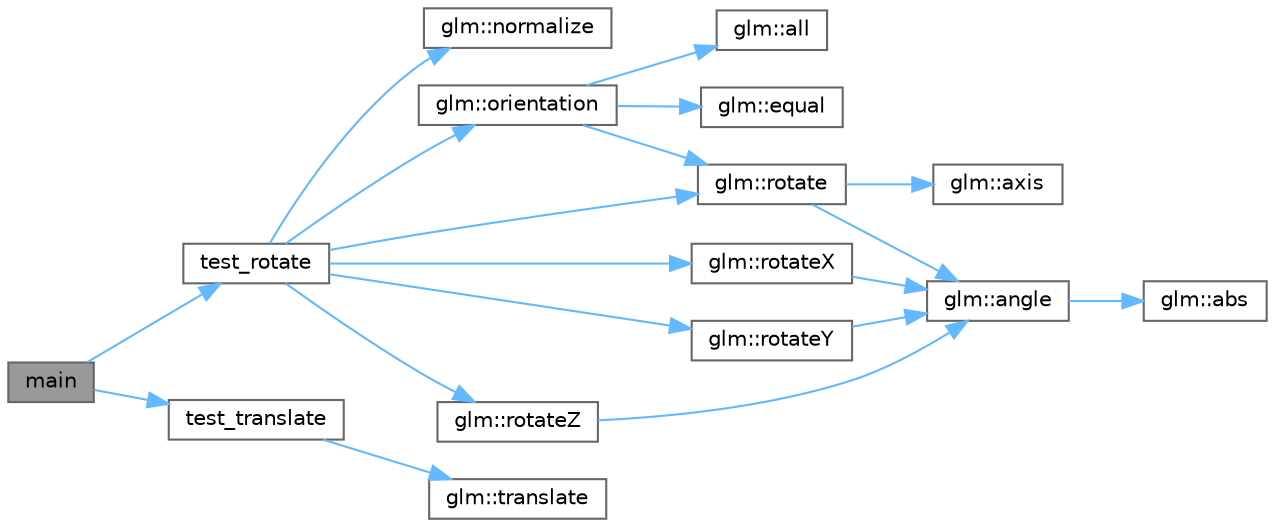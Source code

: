 digraph "main"
{
 // LATEX_PDF_SIZE
  bgcolor="transparent";
  edge [fontname=Helvetica,fontsize=10,labelfontname=Helvetica,labelfontsize=10];
  node [fontname=Helvetica,fontsize=10,shape=box,height=0.2,width=0.4];
  rankdir="LR";
  Node1 [id="Node000001",label="main",height=0.2,width=0.4,color="gray40", fillcolor="grey60", style="filled", fontcolor="black",tooltip=" "];
  Node1 -> Node2 [id="edge19_Node000001_Node000002",color="steelblue1",style="solid",tooltip=" "];
  Node2 [id="Node000002",label="test_rotate",height=0.2,width=0.4,color="grey40", fillcolor="white", style="filled",URL="$_classes_2lib_2glm_2test_2gtx_2gtx__rotate__vector_8cpp.html#ab35fb9124b9518693cd9e66db97a8f56",tooltip=" "];
  Node2 -> Node3 [id="edge20_Node000002_Node000003",color="steelblue1",style="solid",tooltip=" "];
  Node3 [id="Node000003",label="glm::normalize",height=0.2,width=0.4,color="grey40", fillcolor="white", style="filled",URL="$group__core__func__geometric.html#ga5c6c1379961d4589035a390856f2d66c",tooltip=" "];
  Node2 -> Node4 [id="edge21_Node000002_Node000004",color="steelblue1",style="solid",tooltip=" "];
  Node4 [id="Node000004",label="glm::orientation",height=0.2,width=0.4,color="grey40", fillcolor="white", style="filled",URL="$group__gtx__rotate__vector.html#ga83099d005b4af6a7a0d882ff6eb1a536",tooltip=" "];
  Node4 -> Node5 [id="edge22_Node000004_Node000005",color="steelblue1",style="solid",tooltip=" "];
  Node5 [id="Node000005",label="glm::all",height=0.2,width=0.4,color="grey40", fillcolor="white", style="filled",URL="$group__core__func__vector__relational.html#ga87e53f50b679f5f95c5cb4780311b3dd",tooltip=" "];
  Node4 -> Node6 [id="edge23_Node000004_Node000006",color="steelblue1",style="solid",tooltip=" "];
  Node6 [id="Node000006",label="glm::equal",height=0.2,width=0.4,color="grey40", fillcolor="white", style="filled",URL="$group__core__func__vector__relational.html#gaf539cf490630ba648dfd6e36aef910a1",tooltip=" "];
  Node4 -> Node7 [id="edge24_Node000004_Node000007",color="steelblue1",style="solid",tooltip=" "];
  Node7 [id="Node000007",label="glm::rotate",height=0.2,width=0.4,color="grey40", fillcolor="white", style="filled",URL="$group__ext__matrix__transform.html#ga42613eb0c7deb5f5188fc159df6c8950",tooltip=" "];
  Node7 -> Node8 [id="edge25_Node000007_Node000008",color="steelblue1",style="solid",tooltip=" "];
  Node8 [id="Node000008",label="glm::angle",height=0.2,width=0.4,color="grey40", fillcolor="white", style="filled",URL="$group__ext__quaternion__trigonometric.html#ga8aa248b31d5ade470c87304df5eb7bd8",tooltip=" "];
  Node8 -> Node9 [id="edge26_Node000008_Node000009",color="steelblue1",style="solid",tooltip=" "];
  Node9 [id="Node000009",label="glm::abs",height=0.2,width=0.4,color="grey40", fillcolor="white", style="filled",URL="$group__core__func__common.html#ga439e60a72eadecfeda2df5449c613a64",tooltip=" "];
  Node7 -> Node10 [id="edge27_Node000007_Node000010",color="steelblue1",style="solid",tooltip=" "];
  Node10 [id="Node000010",label="glm::axis",height=0.2,width=0.4,color="grey40", fillcolor="white", style="filled",URL="$group__ext__quaternion__trigonometric.html#gac2b65b953ea72827e172fc39035964a7",tooltip=" "];
  Node2 -> Node7 [id="edge28_Node000002_Node000007",color="steelblue1",style="solid",tooltip=" "];
  Node2 -> Node11 [id="edge29_Node000002_Node000011",color="steelblue1",style="solid",tooltip=" "];
  Node11 [id="Node000011",label="glm::rotateX",height=0.2,width=0.4,color="grey40", fillcolor="white", style="filled",URL="$group__gtx__rotate__vector.html#gac6eaef961618708cb36c1af282ffe31a",tooltip=" "];
  Node11 -> Node8 [id="edge30_Node000011_Node000008",color="steelblue1",style="solid",tooltip=" "];
  Node2 -> Node12 [id="edge31_Node000002_Node000012",color="steelblue1",style="solid",tooltip=" "];
  Node12 [id="Node000012",label="glm::rotateY",height=0.2,width=0.4,color="grey40", fillcolor="white", style="filled",URL="$group__gtx__rotate__vector.html#ga919122e3280a912f4bece1d7d3db7d37",tooltip=" "];
  Node12 -> Node8 [id="edge32_Node000012_Node000008",color="steelblue1",style="solid",tooltip=" "];
  Node2 -> Node13 [id="edge33_Node000002_Node000013",color="steelblue1",style="solid",tooltip=" "];
  Node13 [id="Node000013",label="glm::rotateZ",height=0.2,width=0.4,color="grey40", fillcolor="white", style="filled",URL="$group__gtx__rotate__vector.html#ga94df0a5dbacf290055b52fa8f57bc3ef",tooltip=" "];
  Node13 -> Node8 [id="edge34_Node000013_Node000008",color="steelblue1",style="solid",tooltip=" "];
  Node1 -> Node14 [id="edge35_Node000001_Node000014",color="steelblue1",style="solid",tooltip=" "];
  Node14 [id="Node000014",label="test_translate",height=0.2,width=0.4,color="grey40", fillcolor="white", style="filled",URL="$_classes_2lib_2glm_2test_2gtc_2gtc__matrix__transform_8cpp.html#aaa2c6dc303bb305a8d3aa4cad9445c7d",tooltip=" "];
  Node14 -> Node15 [id="edge36_Node000014_Node000015",color="steelblue1",style="solid",tooltip=" "];
  Node15 [id="Node000015",label="glm::translate",height=0.2,width=0.4,color="grey40", fillcolor="white", style="filled",URL="$group__ext__matrix__transform.html#ga67d8473d6b293d1bb2b4eaf249795cab",tooltip=" "];
}
